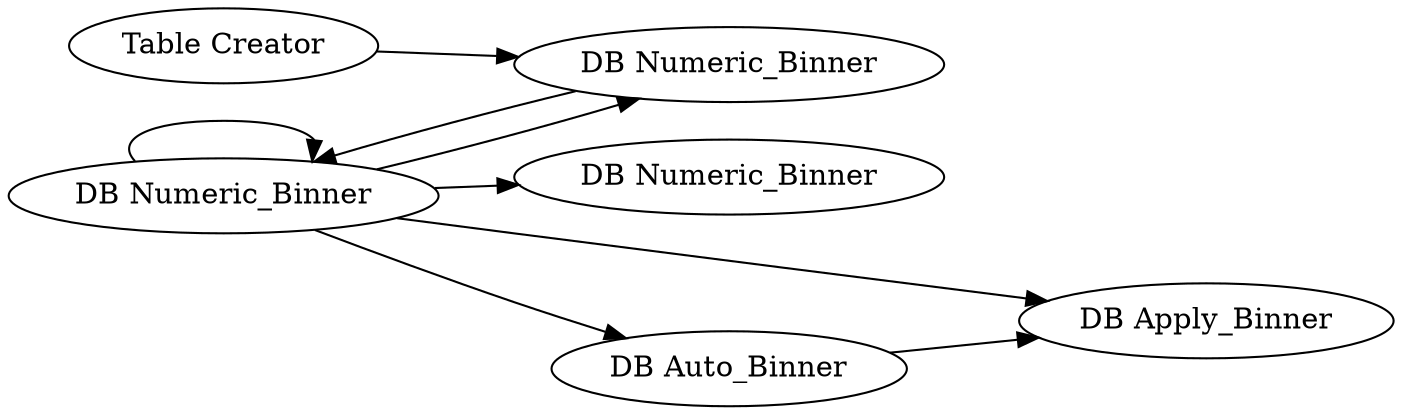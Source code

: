 digraph {
	9 -> 8
	8 -> 9
	3 -> 8
	9 -> 11
	9 -> 12
	9 -> 10
	10 -> 12
	9 -> 9
	9 [label="DB Numeric_Binner"]
	11 [label="DB Numeric_Binner"]
	10 [label="DB Auto_Binner"]
	8 [label="DB Numeric_Binner"]
	3 [label="Table Creator"]
	12 [label="DB Apply_Binner"]
	rankdir=LR
}
